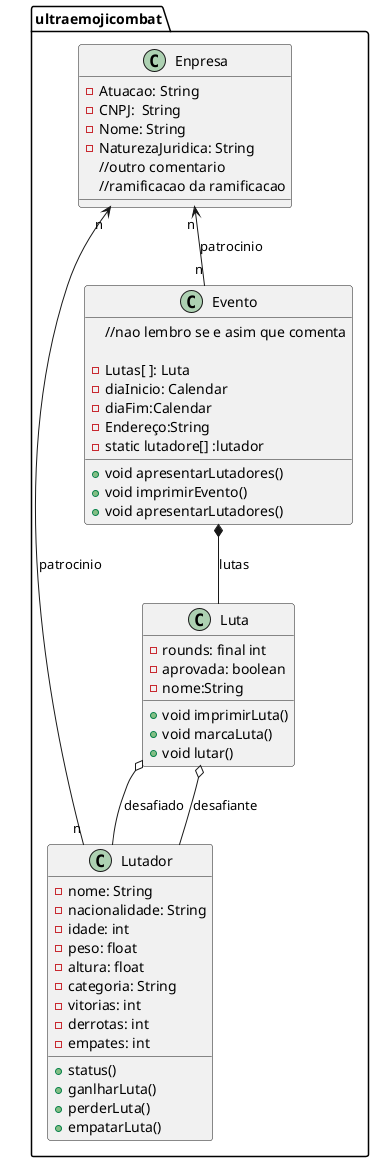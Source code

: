 @startuml exercicio
package  ultraemojicombat <<folder>>{

    class Lutador{
        - nome: String
        - nacionalidade: String
        - idade: int   
        - peso: float 
        - altura: float 
        - categoria: String
        - vitorias: int   
        - derrotas: int   
        - empates: int   

        + status()
        + ganlharLuta()
        + perderLuta()
        + empatarLuta()    
    }
    class Luta{
        - rounds: final int
        - aprovada: boolean
        - nome:String
        + void imprimirLuta()
        + void marcaLuta()
        + void lutar()
    }
    class Enpresa{
        - Atuacao: String
        - CNPJ:  String
        - Nome: String
        - NaturezaJuridica: String
        //outro comentario
        //ramificacao da ramificacao
    }
    class Evento{
        //nao lembro se e asim que comenta 

        - Lutas[ ]: Luta
        - diaInicio: Calendar
        - diaFim:Calendar
        - Endereço:String
        - static lutadore[] :lutador
        + void apresentarLutadores()
        + void imprimirEvento()
        + void apresentarLutadores()
    }
    Evento *-- Luta: lutas
    Luta o-- Lutador: desafiado
    Luta o-- Lutador: desafiante
    Enpresa "n" <-- "n" Lutador :patrocinio
    Enpresa "n" <-- "n" Evento  :patrocinio
}
@enduml
